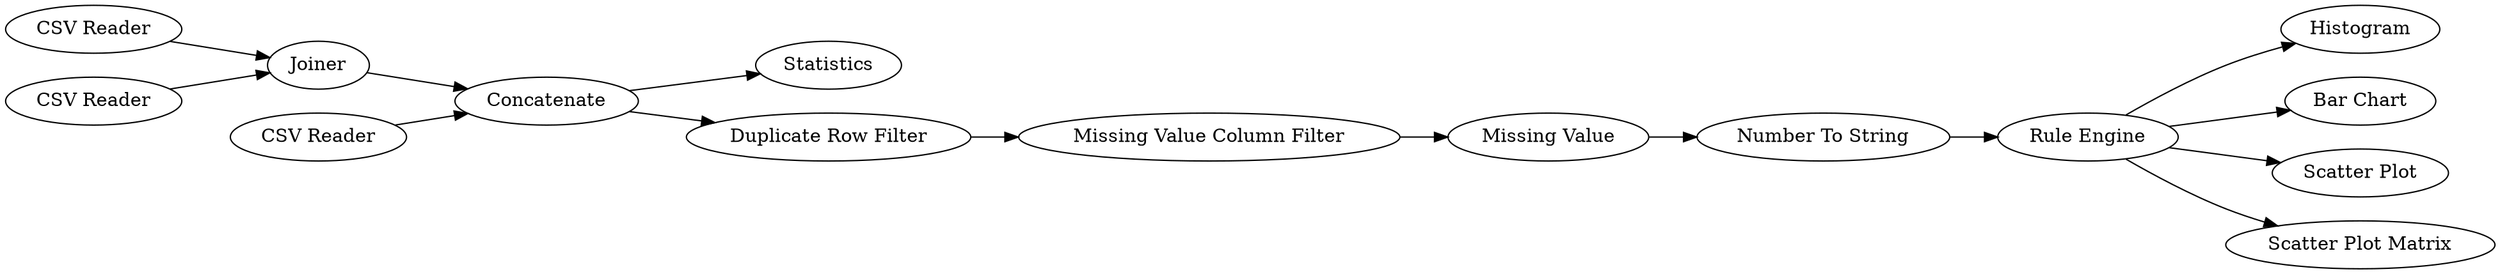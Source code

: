 digraph {
	"8542331264526874190_41" [label=Histogram]
	"1389666691542673123_9" [label=Joiner]
	"1389666691542673123_24" [label=Statistics]
	"1389666691542673123_18" [label="CSV Reader"]
	"1389666691542673123_43" [label="Bar Chart"]
	"1389666691542673123_17" [label="CSV Reader"]
	"1389666691542673123_16" [label="CSV Reader"]
	"1389666691542673123_27" [label="Number To String"]
	"1389666691542673123_11" [label="Scatter Plot"]
	"1389666691542673123_5" [label="Missing Value"]
	"1389666691542673123_22" [label="Scatter Plot Matrix"]
	"1389666691542673123_25" [label="Duplicate Row Filter"]
	"1389666691542673123_26" [label="Missing Value Column Filter"]
	"1389666691542673123_4" [label=Concatenate]
	"1389666691542673123_45" [label="Rule Engine"]
	"1389666691542673123_27" -> "1389666691542673123_45"
	"1389666691542673123_45" -> "1389666691542673123_43"
	"1389666691542673123_5" -> "1389666691542673123_27"
	"1389666691542673123_26" -> "1389666691542673123_5"
	"1389666691542673123_45" -> "8542331264526874190_41"
	"1389666691542673123_18" -> "1389666691542673123_4"
	"1389666691542673123_25" -> "1389666691542673123_26"
	"1389666691542673123_4" -> "1389666691542673123_25"
	"1389666691542673123_45" -> "1389666691542673123_22"
	"1389666691542673123_45" -> "1389666691542673123_11"
	"1389666691542673123_9" -> "1389666691542673123_4"
	"1389666691542673123_16" -> "1389666691542673123_9"
	"1389666691542673123_4" -> "1389666691542673123_24"
	"1389666691542673123_17" -> "1389666691542673123_9"
	rankdir=LR
}

